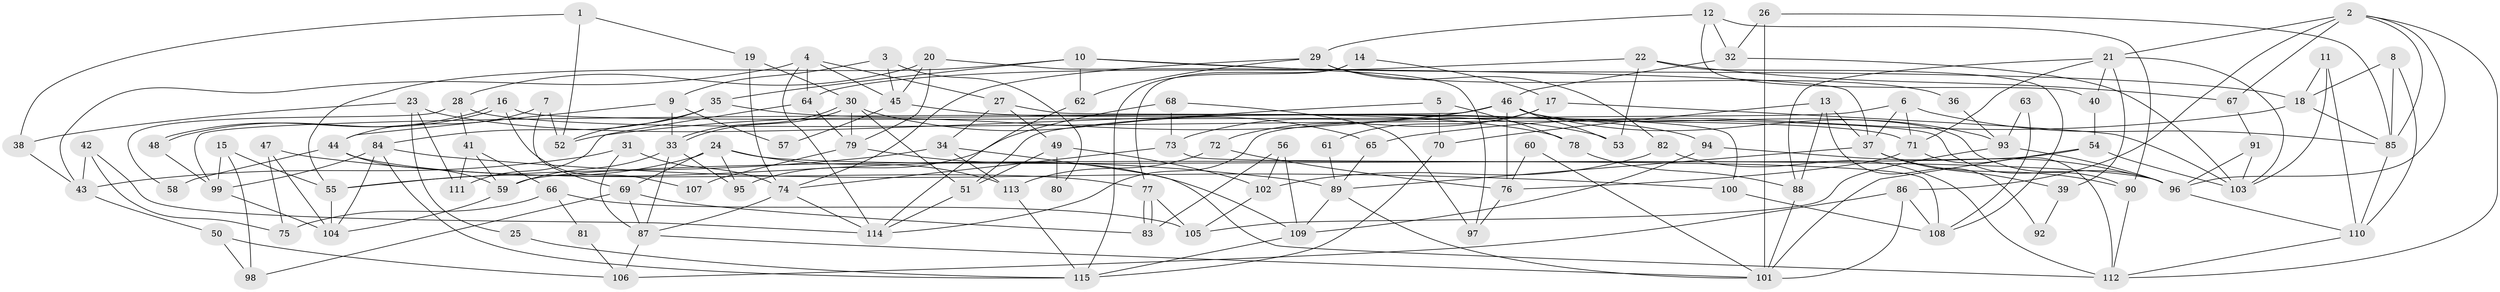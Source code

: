// Generated by graph-tools (version 1.1) at 2025/50/03/09/25 03:50:14]
// undirected, 115 vertices, 230 edges
graph export_dot {
graph [start="1"]
  node [color=gray90,style=filled];
  1;
  2;
  3;
  4;
  5;
  6;
  7;
  8;
  9;
  10;
  11;
  12;
  13;
  14;
  15;
  16;
  17;
  18;
  19;
  20;
  21;
  22;
  23;
  24;
  25;
  26;
  27;
  28;
  29;
  30;
  31;
  32;
  33;
  34;
  35;
  36;
  37;
  38;
  39;
  40;
  41;
  42;
  43;
  44;
  45;
  46;
  47;
  48;
  49;
  50;
  51;
  52;
  53;
  54;
  55;
  56;
  57;
  58;
  59;
  60;
  61;
  62;
  63;
  64;
  65;
  66;
  67;
  68;
  69;
  70;
  71;
  72;
  73;
  74;
  75;
  76;
  77;
  78;
  79;
  80;
  81;
  82;
  83;
  84;
  85;
  86;
  87;
  88;
  89;
  90;
  91;
  92;
  93;
  94;
  95;
  96;
  97;
  98;
  99;
  100;
  101;
  102;
  103;
  104;
  105;
  106;
  107;
  108;
  109;
  110;
  111;
  112;
  113;
  114;
  115;
  1 -- 52;
  1 -- 19;
  1 -- 38;
  2 -- 112;
  2 -- 96;
  2 -- 21;
  2 -- 67;
  2 -- 85;
  2 -- 86;
  3 -- 45;
  3 -- 9;
  3 -- 80;
  4 -- 43;
  4 -- 114;
  4 -- 27;
  4 -- 45;
  4 -- 64;
  5 -- 51;
  5 -- 78;
  5 -- 70;
  6 -- 85;
  6 -- 37;
  6 -- 71;
  6 -- 114;
  7 -- 52;
  7 -- 44;
  7 -- 69;
  8 -- 18;
  8 -- 110;
  8 -- 85;
  9 -- 44;
  9 -- 33;
  9 -- 57;
  10 -- 62;
  10 -- 55;
  10 -- 18;
  10 -- 35;
  10 -- 37;
  11 -- 18;
  11 -- 110;
  11 -- 103;
  12 -- 40;
  12 -- 32;
  12 -- 29;
  12 -- 90;
  13 -- 37;
  13 -- 70;
  13 -- 88;
  13 -- 92;
  14 -- 115;
  14 -- 17;
  14 -- 77;
  15 -- 99;
  15 -- 55;
  15 -- 98;
  16 -- 48;
  16 -- 48;
  16 -- 90;
  16 -- 107;
  17 -- 103;
  17 -- 72;
  17 -- 61;
  18 -- 85;
  18 -- 65;
  19 -- 74;
  19 -- 30;
  20 -- 97;
  20 -- 79;
  20 -- 28;
  20 -- 45;
  21 -- 71;
  21 -- 39;
  21 -- 40;
  21 -- 88;
  21 -- 103;
  22 -- 53;
  22 -- 67;
  22 -- 64;
  22 -- 108;
  23 -- 111;
  23 -- 38;
  23 -- 25;
  23 -- 53;
  24 -- 96;
  24 -- 69;
  24 -- 55;
  24 -- 95;
  24 -- 113;
  25 -- 115;
  26 -- 85;
  26 -- 32;
  26 -- 101;
  27 -- 100;
  27 -- 34;
  27 -- 49;
  28 -- 71;
  28 -- 41;
  28 -- 58;
  29 -- 74;
  29 -- 36;
  29 -- 62;
  29 -- 82;
  30 -- 33;
  30 -- 33;
  30 -- 51;
  30 -- 65;
  30 -- 79;
  31 -- 87;
  31 -- 74;
  31 -- 43;
  32 -- 46;
  32 -- 103;
  33 -- 59;
  33 -- 87;
  33 -- 95;
  34 -- 112;
  34 -- 55;
  34 -- 113;
  35 -- 84;
  35 -- 52;
  35 -- 78;
  36 -- 93;
  37 -- 89;
  37 -- 39;
  37 -- 90;
  38 -- 43;
  39 -- 92;
  40 -- 54;
  41 -- 59;
  41 -- 66;
  41 -- 111;
  42 -- 75;
  42 -- 43;
  42 -- 114;
  43 -- 50;
  44 -- 77;
  44 -- 59;
  44 -- 58;
  45 -- 57;
  45 -- 94;
  46 -- 96;
  46 -- 73;
  46 -- 52;
  46 -- 53;
  46 -- 76;
  46 -- 93;
  46 -- 99;
  47 -- 89;
  47 -- 104;
  47 -- 75;
  48 -- 99;
  49 -- 102;
  49 -- 51;
  49 -- 80;
  50 -- 106;
  50 -- 98;
  51 -- 114;
  54 -- 103;
  54 -- 101;
  54 -- 59;
  55 -- 104;
  56 -- 83;
  56 -- 109;
  56 -- 102;
  59 -- 104;
  60 -- 76;
  60 -- 101;
  61 -- 89;
  62 -- 114;
  63 -- 93;
  63 -- 108;
  64 -- 79;
  64 -- 111;
  65 -- 89;
  66 -- 105;
  66 -- 75;
  66 -- 81;
  67 -- 91;
  68 -- 95;
  68 -- 73;
  68 -- 97;
  69 -- 87;
  69 -- 83;
  69 -- 98;
  70 -- 115;
  71 -- 112;
  71 -- 76;
  72 -- 76;
  72 -- 113;
  73 -- 108;
  73 -- 74;
  74 -- 87;
  74 -- 114;
  76 -- 97;
  77 -- 83;
  77 -- 83;
  77 -- 105;
  78 -- 88;
  79 -- 107;
  79 -- 109;
  81 -- 106;
  82 -- 102;
  82 -- 112;
  84 -- 99;
  84 -- 115;
  84 -- 100;
  84 -- 104;
  85 -- 110;
  86 -- 101;
  86 -- 106;
  86 -- 108;
  87 -- 101;
  87 -- 106;
  88 -- 101;
  89 -- 101;
  89 -- 109;
  90 -- 112;
  91 -- 103;
  91 -- 96;
  93 -- 96;
  93 -- 105;
  94 -- 109;
  94 -- 96;
  96 -- 110;
  99 -- 104;
  100 -- 108;
  102 -- 105;
  109 -- 115;
  110 -- 112;
  113 -- 115;
}
